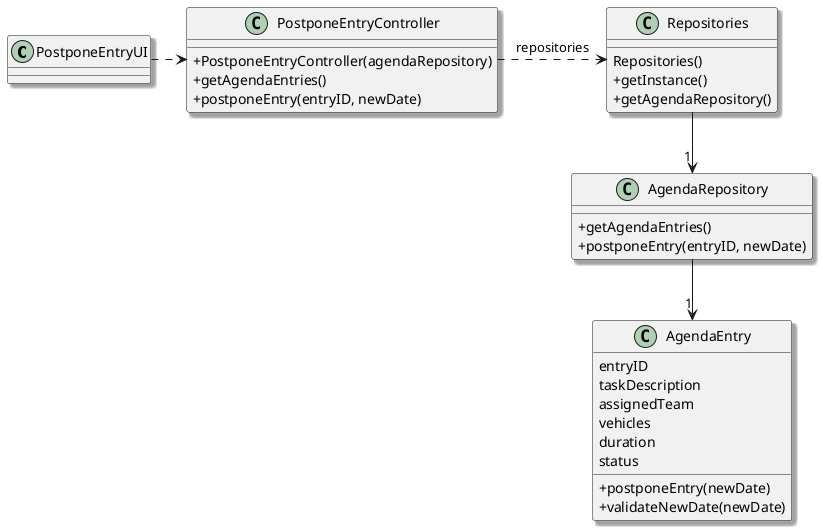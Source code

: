 @startuml
skinparam monochrome false
skinparam packageStyle rectangle
skinparam shadowing true
skinparam classAttributeIconSize 0

class PostponeEntryUI {
}

class PostponeEntryController {
    + PostponeEntryController(agendaRepository)
    + getAgendaEntries()
    + postponeEntry(entryID, newDate)
}

class Repositories {
    Repositories()
    + getInstance()
    + getAgendaRepository()
}

class AgendaRepository {
    + getAgendaEntries()
    + postponeEntry(entryID, newDate)
}

class AgendaEntry {
    entryID
    taskDescription
    assignedTeam
    vehicles
    duration
    status
    + postponeEntry(newDate)
    + validateNewDate(newDate)
}

PostponeEntryUI .> PostponeEntryController
PostponeEntryController .> Repositories : repositories
Repositories --> "1" AgendaRepository
AgendaRepository --> "1" AgendaEntry
@enduml

